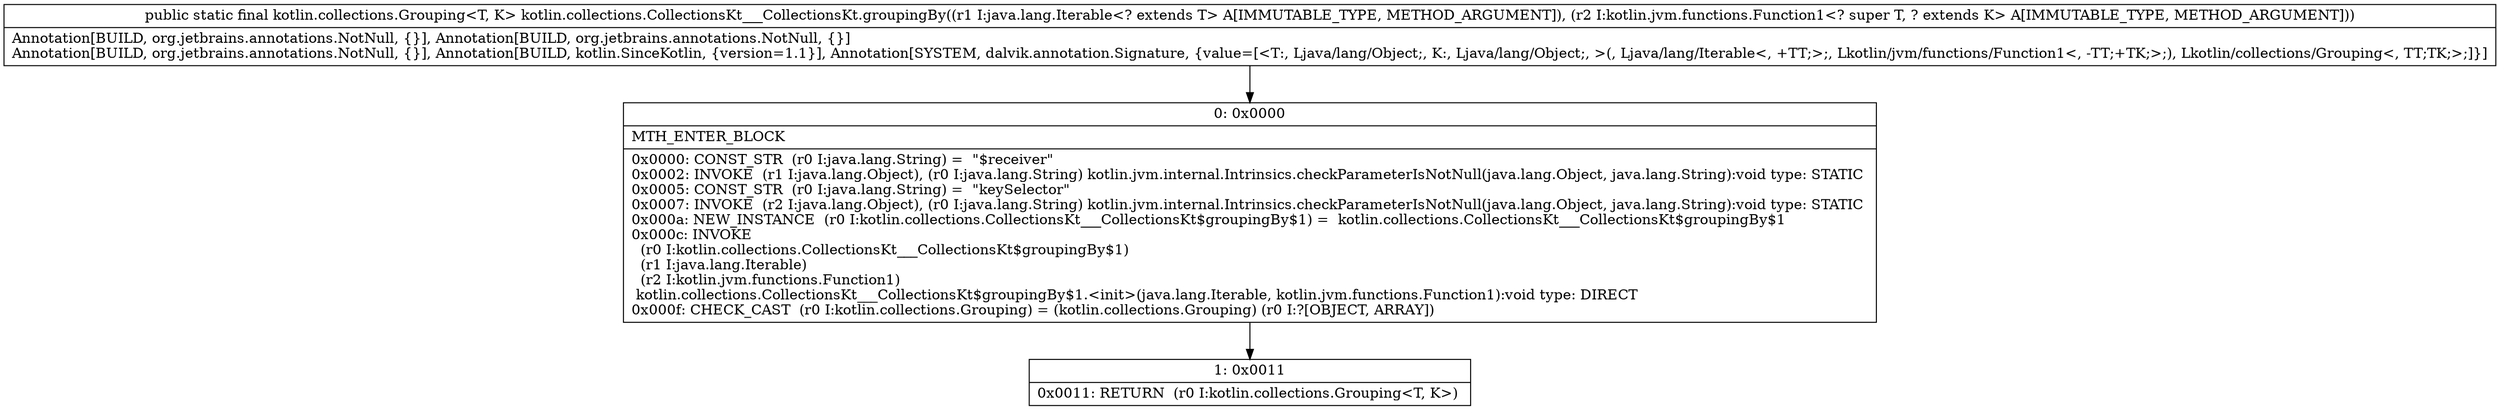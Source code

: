 digraph "CFG forkotlin.collections.CollectionsKt___CollectionsKt.groupingBy(Ljava\/lang\/Iterable;Lkotlin\/jvm\/functions\/Function1;)Lkotlin\/collections\/Grouping;" {
Node_0 [shape=record,label="{0\:\ 0x0000|MTH_ENTER_BLOCK\l|0x0000: CONST_STR  (r0 I:java.lang.String) =  \"$receiver\" \l0x0002: INVOKE  (r1 I:java.lang.Object), (r0 I:java.lang.String) kotlin.jvm.internal.Intrinsics.checkParameterIsNotNull(java.lang.Object, java.lang.String):void type: STATIC \l0x0005: CONST_STR  (r0 I:java.lang.String) =  \"keySelector\" \l0x0007: INVOKE  (r2 I:java.lang.Object), (r0 I:java.lang.String) kotlin.jvm.internal.Intrinsics.checkParameterIsNotNull(java.lang.Object, java.lang.String):void type: STATIC \l0x000a: NEW_INSTANCE  (r0 I:kotlin.collections.CollectionsKt___CollectionsKt$groupingBy$1) =  kotlin.collections.CollectionsKt___CollectionsKt$groupingBy$1 \l0x000c: INVOKE  \l  (r0 I:kotlin.collections.CollectionsKt___CollectionsKt$groupingBy$1)\l  (r1 I:java.lang.Iterable)\l  (r2 I:kotlin.jvm.functions.Function1)\l kotlin.collections.CollectionsKt___CollectionsKt$groupingBy$1.\<init\>(java.lang.Iterable, kotlin.jvm.functions.Function1):void type: DIRECT \l0x000f: CHECK_CAST  (r0 I:kotlin.collections.Grouping) = (kotlin.collections.Grouping) (r0 I:?[OBJECT, ARRAY]) \l}"];
Node_1 [shape=record,label="{1\:\ 0x0011|0x0011: RETURN  (r0 I:kotlin.collections.Grouping\<T, K\>) \l}"];
MethodNode[shape=record,label="{public static final kotlin.collections.Grouping\<T, K\> kotlin.collections.CollectionsKt___CollectionsKt.groupingBy((r1 I:java.lang.Iterable\<? extends T\> A[IMMUTABLE_TYPE, METHOD_ARGUMENT]), (r2 I:kotlin.jvm.functions.Function1\<? super T, ? extends K\> A[IMMUTABLE_TYPE, METHOD_ARGUMENT]))  | Annotation[BUILD, org.jetbrains.annotations.NotNull, \{\}], Annotation[BUILD, org.jetbrains.annotations.NotNull, \{\}]\lAnnotation[BUILD, org.jetbrains.annotations.NotNull, \{\}], Annotation[BUILD, kotlin.SinceKotlin, \{version=1.1\}], Annotation[SYSTEM, dalvik.annotation.Signature, \{value=[\<T:, Ljava\/lang\/Object;, K:, Ljava\/lang\/Object;, \>(, Ljava\/lang\/Iterable\<, +TT;\>;, Lkotlin\/jvm\/functions\/Function1\<, \-TT;+TK;\>;), Lkotlin\/collections\/Grouping\<, TT;TK;\>;]\}]\l}"];
MethodNode -> Node_0;
Node_0 -> Node_1;
}

